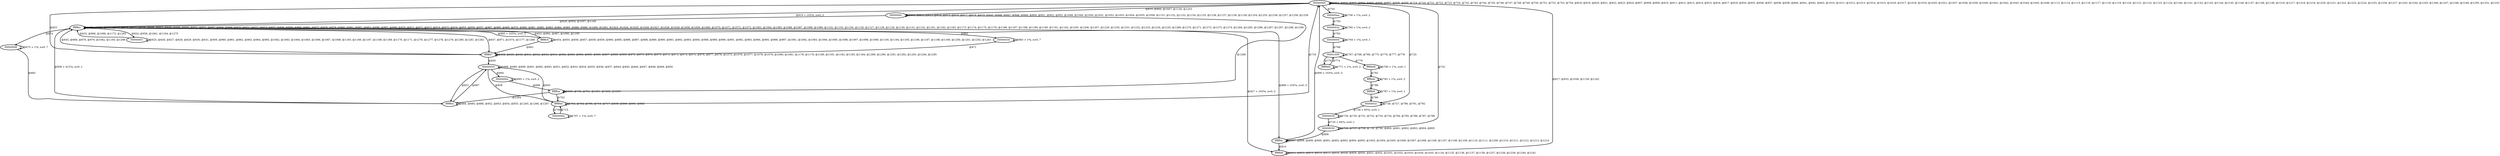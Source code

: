 digraph G {
        node [style=rounded, penwidth=3, fontsize=20, shape=oval];
        "00000000" -> "00000000" [label="@601, @602, @603, @604, @605, @606, @607, @608, @609, @719, @720, @721, @722, @723, @724, @742, @743, @744, @745, @746, @747, @748, @749, @750, @751, @752, @753, @754, @818, @819, @820, @821, @822, @823, @824, @907, @908, @909, @910, @911, @912, @913, @914, @915, @916, @917, @918, @934, @935, @936, @937, @938, @939, @940, @941, @942, @943, @1010, @1011, @1012, @1013, @1014, @1015, @1016, @1017, @1018, @1019, @1020, @1021, @1037, @1038, @1039, @1040, @1041, @1042, @1043, @1044, @1045, @1046, @1113, @1114, @1115, @1116, @1117, @1118, @1119, @1120, @1121, @1122, @1123, @1124, @1140, @1141, @1142, @1143, @1144, @1145, @1146, @1147, @1148, @1149, @1216, @1217, @1218, @1219, @1220, @1221, @1222, @1223, @1224, @1225, @1226, @1227, @1243, @1244, @1245, @1246, @1247, @1248, @1249, @1250, @1251, @1252", color=black,arrowsize=1,style=bold,penwidth=3,fontsize=20];
"00000000" -> "0000000c" [label="@610, @944, @1047, @1150, @1253", color=black,arrowsize=1,style=bold,penwidth=3,fontsize=20];
"0000000c" -> "0000000c" [label="@611, @612, @613, @614, @615, @616, @617, @618, @619, @945, @946, @947, @948, @949, @950, @951, @952, @953, @1048, @1049, @1050, @1051, @1052, @1053, @1054, @1055, @1056, @1151, @1152, @1153, @1154, @1155, @1156, @1157, @1158, @1159, @1254, @1255, @1256, @1257, @1258, @1259", color=black,arrowsize=1,style=bold,penwidth=3,fontsize=20];
"0000000c" -> "ffffffec" [label="@620, @954, @1057, @1160", color=black,arrowsize=1,style=bold,penwidth=3,fontsize=20];
"ffffffec" -> "ffffffec" [label="@621, @622, @623, @633, @634, @635, @636, @646, @647, @648, @649, @650, @651, @652, @667, @668, @669, @670, @671, @672, @673, @857, @858, @859, @860, @861, @877, @878, @879, @880, @881, @882, @883, @896, @897, @898, @920, @921, @922, @923, @924, @925, @926, @955, @956, @957, @967, @968, @969, @970, @980, @981, @982, @983, @984, @985, @986, @999, @1000, @1001, @1023, @1024, @1025, @1026, @1027, @1028, @1029, @1058, @1059, @1060, @1070, @1071, @1072, @1073, @1083, @1084, @1085, @1086, @1087, @1088, @1089, @1102, @1103, @1104, @1126, @1127, @1128, @1129, @1130, @1131, @1132, @1161, @1162, @1163, @1173, @1174, @1175, @1176, @1186, @1187, @1188, @1189, @1190, @1191, @1192, @1205, @1206, @1207, @1229, @1230, @1231, @1232, @1233, @1234, @1235, @1269, @1270, @1271, @1272, @1273, @1274, @1284, @1285, @1286, @1287, @1297, @1298, @1299", color=black,arrowsize=1,style=bold,penwidth=3,fontsize=20];
"ffffffec" -> "00000001" [label="@624, @958, @1061, @1164, @1275", color=black,arrowsize=1,style=bold,penwidth=3,fontsize=20];
"00000001" -> "00000001" [label="@625, @626, @627, @628, @629, @630, @631, @959, @960, @961, @962, @963, @964, @965, @1062, @1063, @1064, @1065, @1066, @1067, @1068, @1165, @1166, @1167, @1168, @1169, @1170, @1171, @1276, @1277, @1278, @1279, @1280, @1281, @1282", color=black,arrowsize=1,style=bold,penwidth=3,fontsize=20];
"00000001" -> "ffffffec" [label="@632, @966, @1069, @1172, @1283", color=black,arrowsize=1,style=bold,penwidth=3,fontsize=20];
"ffffffec" -> "ffffffd7" [label="@637, @971, @1074, @1177, @1288", color=black,arrowsize=1,style=bold,penwidth=3,fontsize=20];
"ffffffd7" -> "ffffffd7" [label="@638, @639, @640, @641, @642, @643, @644, @662, @663, @664, @665, @826, @827, @828, @829, @872, @873, @874, @875, @972, @973, @974, @975, @976, @977, @978, @1075, @1076, @1077, @1078, @1079, @1080, @1081, @1178, @1179, @1180, @1181, @1182, @1183, @1184, @1289, @1290, @1291, @1292, @1293, @1294, @1295", color=black,arrowsize=1,style=bold,penwidth=3,fontsize=20];
"ffffffd7" -> "ffffffec" [label="@645, @666, @876, @979, @1082, @1185, @1296", color=black,arrowsize=1,style=bold,penwidth=3,fontsize=20];
"ffffffec" -> "ffffffc6" [label="@653, @884, @987, @1090, @1193", color=black,arrowsize=1,style=bold,penwidth=3,fontsize=20];
"ffffffc6" -> "ffffffc6" [label="@654, @655, @656, @657, @658, @659, @660, @885, @886, @887, @888, @889, @890, @891, @892, @893, @894, @988, @989, @990, @991, @992, @993, @994, @995, @996, @997, @1091, @1092, @1093, @1094, @1095, @1096, @1097, @1098, @1099, @1100, @1194, @1195, @1196, @1197, @1198, @1199, @1200, @1201, @1202, @1203", color=black,arrowsize=1,style=bold,penwidth=3,fontsize=20];
"ffffffc6" -> "ffffffd7" [label="@661", color=black,arrowsize=1,style=bold,penwidth=3,fontsize=20];
"ffffffec" -> "00000006" [label="@674", color=black,arrowsize=1,style=bold,penwidth=3,fontsize=20];
"00000006" -> "00000006" [label="@675 + 1*n, n=0..7", color=black,arrowsize=1,style=bold,penwidth=3,fontsize=20];
"00000006" -> "ffffffea" [label="@683", color=black,arrowsize=1,style=bold,penwidth=3,fontsize=20];
"ffffffea" -> "ffffffea" [label="@684, @685, @686, @852, @853, @854, @855, @1265, @1266, @1267", color=black,arrowsize=1,style=bold,penwidth=3,fontsize=20];
"ffffffea" -> "00000055" [label="@687", color=black,arrowsize=1,style=bold,penwidth=3,fontsize=20];
"00000055" -> "00000055" [label="@688, @689, @690, @691, @692, @693, @831, @832, @833, @834, @835, @836, @837, @844, @845, @846, @847, @848, @849, @850", color=black,arrowsize=1,style=bold,penwidth=3,fontsize=20];
"00000055" -> "0000000e" [label="@694", color=black,arrowsize=1,style=bold,penwidth=3,fontsize=20];
"0000000e" -> "0000000e" [label="@695 + 1*n, n=0..2", color=black,arrowsize=1,style=bold,penwidth=3,fontsize=20];
"0000000e" -> "ffffffaa" [label="@698", color=black,arrowsize=1,style=bold,penwidth=3,fontsize=20];
"ffffffaa" -> "ffffffaa" [label="@699, @700, @701, @1261, @1262, @1263", color=black,arrowsize=1,style=bold,penwidth=3,fontsize=20];
"ffffffaa" -> "ffffffeb" [label="@702", color=black,arrowsize=1,style=bold,penwidth=3,fontsize=20];
"ffffffeb" -> "ffffffeb" [label="@703, @704, @705, @716, @717, @839, @840, @841, @842", color=black,arrowsize=1,style=bold,penwidth=3,fontsize=20];
"ffffffeb" -> "0000000a" [label="@706", color=black,arrowsize=1,style=bold,penwidth=3,fontsize=20];
"0000000a" -> "0000000a" [label="@707 + 1*n, n=0..7", color=black,arrowsize=1,style=bold,penwidth=3,fontsize=20];
"0000000a" -> "ffffffeb" [label="@715", color=black,arrowsize=1,style=bold,penwidth=3,fontsize=20];
"ffffffeb" -> "00000000" [label="@718", color=black,arrowsize=1,style=bold,penwidth=3,fontsize=20];
"00000000" -> "0000002c" [label="@725", color=black,arrowsize=1,style=bold,penwidth=3,fontsize=20];
"0000002c" -> "0000002c" [label="@726, @727, @790, @791, @792", color=black,arrowsize=1,style=bold,penwidth=3,fontsize=20];
"0000002c" -> "00000028" [label="@728 + 65*n, n=0..1", color=black,arrowsize=1,style=bold,penwidth=3,fontsize=20];
"00000028" -> "00000028" [label="@729, @730, @731, @732, @733, @734, @794, @795, @796, @797, @798", color=black,arrowsize=1,style=bold,penwidth=3,fontsize=20];
"00000028" -> "00000030" [label="@735 + 64*n, n=0..1", color=black,arrowsize=1,style=bold,penwidth=3,fontsize=20];
"00000030" -> "00000030" [label="@736, @737, @738, @739, @740, @800, @801, @802, @803, @804, @805", color=black,arrowsize=1,style=bold,penwidth=3,fontsize=20];
"00000030" -> "00000000" [label="@741", color=black,arrowsize=1,style=bold,penwidth=3,fontsize=20];
"00000000" -> "000000aa" [label="@755", color=black,arrowsize=1,style=bold,penwidth=3,fontsize=20];
"000000aa" -> "000000aa" [label="@756 + 1*n, n=0..2", color=black,arrowsize=1,style=bold,penwidth=3,fontsize=20];
"000000aa" -> "0000003a" [label="@759", color=black,arrowsize=1,style=bold,penwidth=3,fontsize=20];
"0000003a" -> "0000003a" [label="@760 + 1*n, n=0..2", color=black,arrowsize=1,style=bold,penwidth=3,fontsize=20];
"0000003a" -> "00000004" [label="@763", color=black,arrowsize=1,style=bold,penwidth=3,fontsize=20];
"00000004" -> "00000004" [label="@764 + 1*n, n=0..1", color=black,arrowsize=1,style=bold,penwidth=3,fontsize=20];
"00000004" -> "00001000" [label="@766", color=black,arrowsize=1,style=bold,penwidth=3,fontsize=20];
"00001000" -> "00001000" [label="@767, @768, @769, @775, @776, @777, @778", color=black,arrowsize=1,style=bold,penwidth=3,fontsize=20];
"00001000" -> "fffff9d4" [label="@770", color=black,arrowsize=1,style=bold,penwidth=3,fontsize=20];
"fffff9d4" -> "fffff9d4" [label="@771 + 1*n, n=0..2", color=black,arrowsize=1,style=bold,penwidth=3,fontsize=20];
"fffff9d4" -> "00001000" [label="@774", color=black,arrowsize=1,style=bold,penwidth=3,fontsize=20];
"00001000" -> "fffff9d8" [label="@779", color=black,arrowsize=1,style=bold,penwidth=3,fontsize=20];
"fffff9d8" -> "fffff9d8" [label="@780 + 1*n, n=0..1", color=black,arrowsize=1,style=bold,penwidth=3,fontsize=20];
"fffff9d8" -> "fffffefa" [label="@782", color=black,arrowsize=1,style=bold,penwidth=3,fontsize=20];
"fffffefa" -> "fffffefa" [label="@783 + 1*n, n=0..2", color=black,arrowsize=1,style=bold,penwidth=3,fontsize=20];
"fffffefa" -> "ffffffd0" [label="@786", color=black,arrowsize=1,style=bold,penwidth=3,fontsize=20];
"ffffffd0" -> "ffffffd0" [label="@787 + 1*n, n=0..1", color=black,arrowsize=1,style=bold,penwidth=3,fontsize=20];
"ffffffd0" -> "0000002c" [label="@789", color=black,arrowsize=1,style=bold,penwidth=3,fontsize=20];
"00000030" -> "ffffffdc" [label="@806", color=black,arrowsize=1,style=bold,penwidth=3,fontsize=20];
"ffffffdc" -> "ffffffdc" [label="@807, @808, @809, @900, @901, @902, @903, @904, @905, @1003, @1004, @1005, @1006, @1007, @1008, @1106, @1107, @1108, @1109, @1110, @1111, @1209, @1210, @1211, @1212, @1213, @1214", color=black,arrowsize=1,style=bold,penwidth=3,fontsize=20];
"ffffffdc" -> "ffffffd8" [label="@810", color=black,arrowsize=1,style=bold,penwidth=3,fontsize=20];
"ffffffd8" -> "ffffffd8" [label="@811, @812, @813, @814, @815, @816, @928, @929, @930, @931, @932, @1031, @1032, @1033, @1034, @1035, @1134, @1135, @1136, @1137, @1138, @1237, @1238, @1239, @1240, @1241", color=black,arrowsize=1,style=bold,penwidth=3,fontsize=20];
"ffffffd8" -> "00000000" [label="@817, @933, @1036, @1139, @1242", color=black,arrowsize=1,style=bold,penwidth=3,fontsize=20];
"00000000" -> "ffffffd7" [label="@825", color=black,arrowsize=1,style=bold,penwidth=3,fontsize=20];
"ffffffd7" -> "00000055" [label="@830", color=black,arrowsize=1,style=bold,penwidth=3,fontsize=20];
"00000055" -> "ffffffeb" [label="@838", color=black,arrowsize=1,style=bold,penwidth=3,fontsize=20];
"ffffffeb" -> "00000055" [label="@843", color=black,arrowsize=1,style=bold,penwidth=3,fontsize=20];
"00000055" -> "ffffffea" [label="@851", color=black,arrowsize=1,style=bold,penwidth=3,fontsize=20];
"ffffffea" -> "ffffffec" [label="@856 + 412*n, n=0..1", color=black,arrowsize=1,style=bold,penwidth=3,fontsize=20];
"ffffffec" -> "00000034" [label="@862", color=black,arrowsize=1,style=bold,penwidth=3,fontsize=20];
"00000034" -> "00000034" [label="@863 + 1*n, n=0..7", color=black,arrowsize=1,style=bold,penwidth=3,fontsize=20];
"00000034" -> "ffffffd7" [label="@871", color=black,arrowsize=1,style=bold,penwidth=3,fontsize=20];
"ffffffc6" -> "ffffffec" [label="@895 + 103*n, n=0..3", color=black,arrowsize=1,style=bold,penwidth=3,fontsize=20];
"ffffffec" -> "ffffffdc" [label="@899 + 103*n, n=0..3", color=black,arrowsize=1,style=bold,penwidth=3,fontsize=20];
"ffffffdc" -> "00000000" [label="@906 + 103*n, n=0..3", color=black,arrowsize=1,style=bold,penwidth=3,fontsize=20];
"00000000" -> "ffffffec" [label="@919 + 103*n, n=0..3", color=black,arrowsize=1,style=bold,penwidth=3,fontsize=20];
"ffffffec" -> "ffffffd8" [label="@927 + 103*n, n=0..3", color=black,arrowsize=1,style=bold,penwidth=3,fontsize=20];
"0000000c" -> "ffffffaa" [label="@1260", color=black,arrowsize=1,style=bold,penwidth=3,fontsize=20];
"ffffffaa" -> "ffffffea" [label="@1264", color=black,arrowsize=1,style=bold,penwidth=3,fontsize=20];
}
